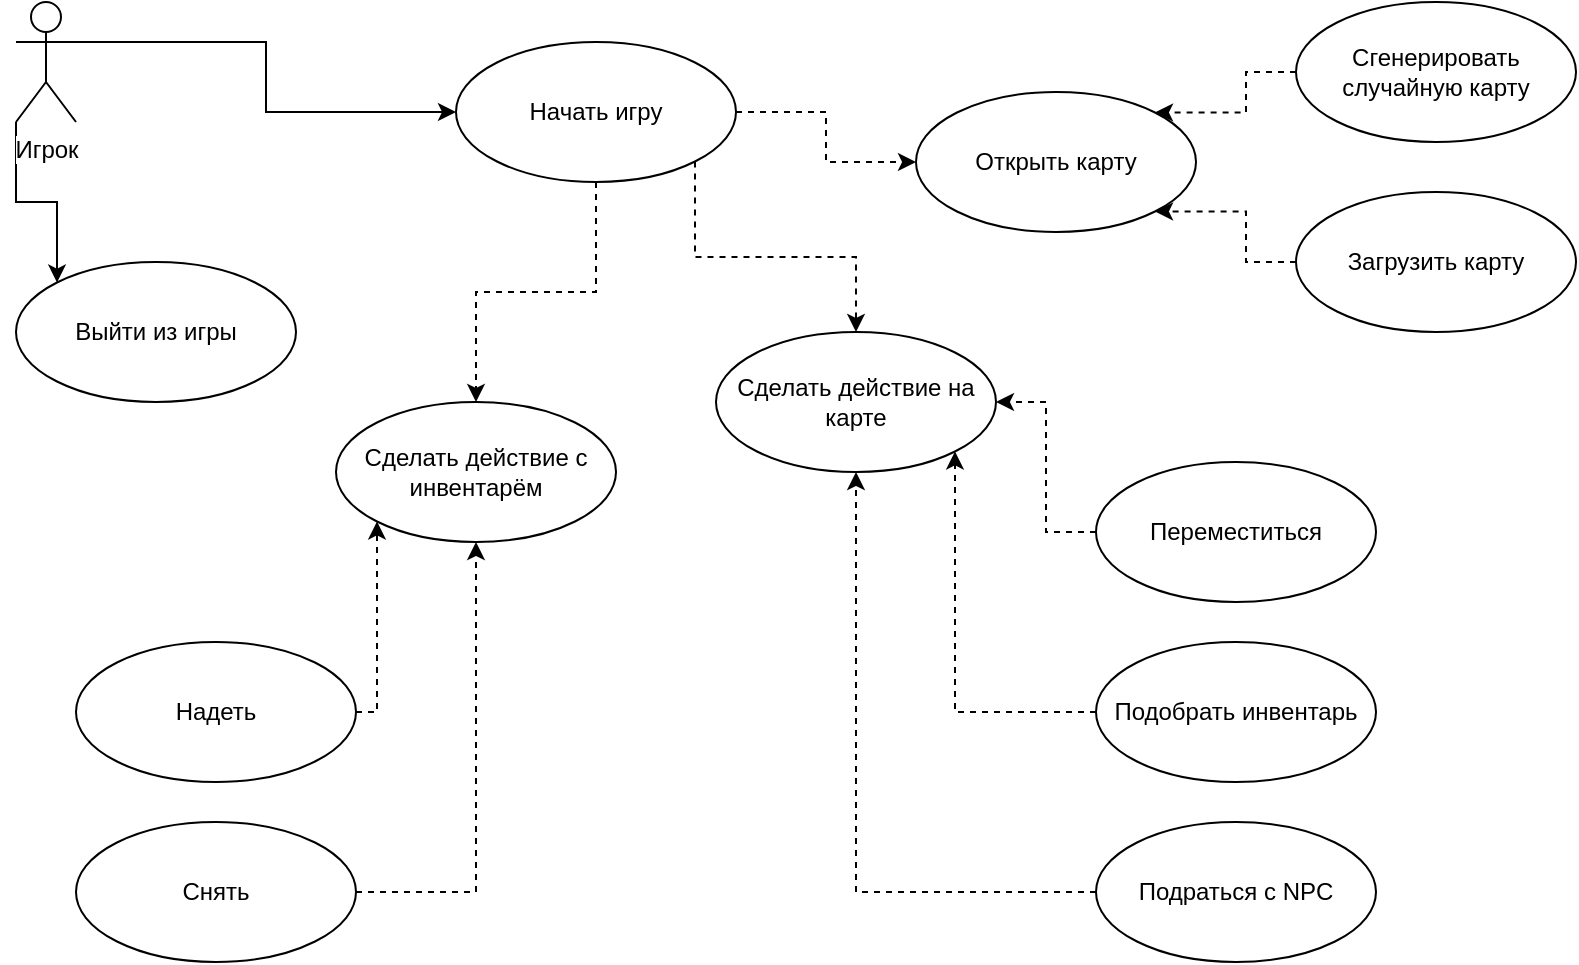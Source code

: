 <mxfile version="10.6.0" type="device"><diagram id="pj-K7wflSxXthYhxRBKL" name="Page-1"><mxGraphModel dx="401" dy="778" grid="1" gridSize="10" guides="1" tooltips="1" connect="1" arrows="1" fold="1" page="1" pageScale="1" pageWidth="827" pageHeight="1169" math="0" shadow="0"><root><mxCell id="0"/><mxCell id="1" parent="0"/><mxCell id="JGLZYxaDr8coj9kzpkR--15" style="edgeStyle=orthogonalEdgeStyle;rounded=0;orthogonalLoop=1;jettySize=auto;html=1;exitX=0;exitY=1;exitDx=0;exitDy=0;exitPerimeter=0;entryX=0;entryY=0;entryDx=0;entryDy=0;" edge="1" parent="1" source="JGLZYxaDr8coj9kzpkR--1" target="JGLZYxaDr8coj9kzpkR--5"><mxGeometry relative="1" as="geometry"><Array as="points"><mxPoint x="20" y="120"/><mxPoint x="41" y="120"/></Array></mxGeometry></mxCell><mxCell id="JGLZYxaDr8coj9kzpkR--42" style="edgeStyle=orthogonalEdgeStyle;rounded=0;orthogonalLoop=1;jettySize=auto;html=1;exitX=1;exitY=0.333;exitDx=0;exitDy=0;exitPerimeter=0;" edge="1" parent="1" source="JGLZYxaDr8coj9kzpkR--1" target="JGLZYxaDr8coj9kzpkR--19"><mxGeometry relative="1" as="geometry"/></mxCell><mxCell id="JGLZYxaDr8coj9kzpkR--1" value="Игрок" style="shape=umlActor;verticalLabelPosition=bottom;labelBackgroundColor=#ffffff;verticalAlign=top;html=1;" vertex="1" parent="1"><mxGeometry x="20" y="20" width="30" height="60" as="geometry"/></mxCell><mxCell id="JGLZYxaDr8coj9kzpkR--4" value="Открыть карту" style="ellipse;whiteSpace=wrap;html=1;" vertex="1" parent="1"><mxGeometry x="470" y="65" width="140" height="70" as="geometry"/></mxCell><mxCell id="JGLZYxaDr8coj9kzpkR--5" value="Выйти из игры" style="ellipse;whiteSpace=wrap;html=1;" vertex="1" parent="1"><mxGeometry x="20" y="150" width="140" height="70" as="geometry"/></mxCell><mxCell id="JGLZYxaDr8coj9kzpkR--20" style="edgeStyle=orthogonalEdgeStyle;rounded=0;orthogonalLoop=1;jettySize=auto;html=1;exitX=0;exitY=0.5;exitDx=0;exitDy=0;entryX=1;entryY=0;entryDx=0;entryDy=0;dashed=1;" edge="1" parent="1" source="JGLZYxaDr8coj9kzpkR--9" target="JGLZYxaDr8coj9kzpkR--4"><mxGeometry relative="1" as="geometry"/></mxCell><mxCell id="JGLZYxaDr8coj9kzpkR--9" value="Сгенерировать случайную карту" style="ellipse;whiteSpace=wrap;html=1;" vertex="1" parent="1"><mxGeometry x="660" y="20" width="140" height="70" as="geometry"/></mxCell><mxCell id="JGLZYxaDr8coj9kzpkR--21" style="edgeStyle=orthogonalEdgeStyle;rounded=0;orthogonalLoop=1;jettySize=auto;html=1;exitX=0;exitY=0.5;exitDx=0;exitDy=0;entryX=1;entryY=1;entryDx=0;entryDy=0;dashed=1;" edge="1" parent="1" source="JGLZYxaDr8coj9kzpkR--10" target="JGLZYxaDr8coj9kzpkR--4"><mxGeometry relative="1" as="geometry"/></mxCell><mxCell id="JGLZYxaDr8coj9kzpkR--10" value="Загрузить карту" style="ellipse;whiteSpace=wrap;html=1;" vertex="1" parent="1"><mxGeometry x="660" y="115" width="140" height="70" as="geometry"/></mxCell><mxCell id="JGLZYxaDr8coj9kzpkR--17" value="Сделать действие на карте" style="ellipse;whiteSpace=wrap;html=1;" vertex="1" parent="1"><mxGeometry x="370" y="185" width="140" height="70" as="geometry"/></mxCell><mxCell id="JGLZYxaDr8coj9kzpkR--31" style="edgeStyle=orthogonalEdgeStyle;rounded=0;orthogonalLoop=1;jettySize=auto;html=1;exitX=1;exitY=0.5;exitDx=0;exitDy=0;dashed=1;" edge="1" parent="1" source="JGLZYxaDr8coj9kzpkR--19" target="JGLZYxaDr8coj9kzpkR--4"><mxGeometry relative="1" as="geometry"/></mxCell><mxCell id="JGLZYxaDr8coj9kzpkR--32" style="edgeStyle=orthogonalEdgeStyle;rounded=0;orthogonalLoop=1;jettySize=auto;html=1;exitX=1;exitY=1;exitDx=0;exitDy=0;entryX=0.5;entryY=0;entryDx=0;entryDy=0;dashed=1;" edge="1" parent="1" source="JGLZYxaDr8coj9kzpkR--19" target="JGLZYxaDr8coj9kzpkR--17"><mxGeometry relative="1" as="geometry"/></mxCell><mxCell id="JGLZYxaDr8coj9kzpkR--33" style="edgeStyle=orthogonalEdgeStyle;rounded=0;orthogonalLoop=1;jettySize=auto;html=1;exitX=0.5;exitY=1;exitDx=0;exitDy=0;dashed=1;" edge="1" parent="1" source="JGLZYxaDr8coj9kzpkR--19" target="JGLZYxaDr8coj9kzpkR--25"><mxGeometry relative="1" as="geometry"/></mxCell><mxCell id="JGLZYxaDr8coj9kzpkR--19" value="Начать игру" style="ellipse;whiteSpace=wrap;html=1;" vertex="1" parent="1"><mxGeometry x="240" y="40" width="140" height="70" as="geometry"/></mxCell><mxCell id="JGLZYxaDr8coj9kzpkR--27" style="edgeStyle=orthogonalEdgeStyle;rounded=0;orthogonalLoop=1;jettySize=auto;html=1;exitX=0;exitY=0.5;exitDx=0;exitDy=0;entryX=1;entryY=0.5;entryDx=0;entryDy=0;dashed=1;" edge="1" parent="1" source="JGLZYxaDr8coj9kzpkR--22" target="JGLZYxaDr8coj9kzpkR--17"><mxGeometry relative="1" as="geometry"/></mxCell><mxCell id="JGLZYxaDr8coj9kzpkR--22" value="Переместиться" style="ellipse;whiteSpace=wrap;html=1;" vertex="1" parent="1"><mxGeometry x="560" y="250" width="140" height="70" as="geometry"/></mxCell><mxCell id="JGLZYxaDr8coj9kzpkR--29" style="edgeStyle=orthogonalEdgeStyle;rounded=0;orthogonalLoop=1;jettySize=auto;html=1;exitX=0;exitY=0.5;exitDx=0;exitDy=0;entryX=0.5;entryY=1;entryDx=0;entryDy=0;dashed=1;" edge="1" parent="1" source="JGLZYxaDr8coj9kzpkR--23" target="JGLZYxaDr8coj9kzpkR--17"><mxGeometry relative="1" as="geometry"/></mxCell><mxCell id="JGLZYxaDr8coj9kzpkR--23" value="&lt;div&gt;Подраться с NPC&lt;/div&gt;" style="ellipse;whiteSpace=wrap;html=1;" vertex="1" parent="1"><mxGeometry x="560" y="430" width="140" height="70" as="geometry"/></mxCell><mxCell id="JGLZYxaDr8coj9kzpkR--28" style="edgeStyle=orthogonalEdgeStyle;rounded=0;orthogonalLoop=1;jettySize=auto;html=1;exitX=0;exitY=0.5;exitDx=0;exitDy=0;entryX=1;entryY=1;entryDx=0;entryDy=0;dashed=1;" edge="1" parent="1" source="JGLZYxaDr8coj9kzpkR--24" target="JGLZYxaDr8coj9kzpkR--17"><mxGeometry relative="1" as="geometry"/></mxCell><mxCell id="JGLZYxaDr8coj9kzpkR--24" value="Подобрать инвентарь" style="ellipse;whiteSpace=wrap;html=1;" vertex="1" parent="1"><mxGeometry x="560" y="340" width="140" height="70" as="geometry"/></mxCell><mxCell id="JGLZYxaDr8coj9kzpkR--25" value="&lt;div&gt;Сделать действие с инвентарём&lt;/div&gt;" style="ellipse;whiteSpace=wrap;html=1;" vertex="1" parent="1"><mxGeometry x="180" y="220" width="140" height="70" as="geometry"/></mxCell><mxCell id="JGLZYxaDr8coj9kzpkR--39" style="edgeStyle=orthogonalEdgeStyle;rounded=0;orthogonalLoop=1;jettySize=auto;html=1;exitX=1;exitY=0.5;exitDx=0;exitDy=0;entryX=0;entryY=1;entryDx=0;entryDy=0;dashed=1;" edge="1" parent="1" source="JGLZYxaDr8coj9kzpkR--34" target="JGLZYxaDr8coj9kzpkR--25"><mxGeometry relative="1" as="geometry"><Array as="points"><mxPoint x="201" y="375"/></Array></mxGeometry></mxCell><mxCell id="JGLZYxaDr8coj9kzpkR--34" value="Надеть" style="ellipse;whiteSpace=wrap;html=1;" vertex="1" parent="1"><mxGeometry x="50" y="340" width="140" height="70" as="geometry"/></mxCell><mxCell id="JGLZYxaDr8coj9kzpkR--40" style="edgeStyle=orthogonalEdgeStyle;rounded=0;orthogonalLoop=1;jettySize=auto;html=1;exitX=1;exitY=0.5;exitDx=0;exitDy=0;dashed=1;" edge="1" parent="1" source="JGLZYxaDr8coj9kzpkR--35" target="JGLZYxaDr8coj9kzpkR--25"><mxGeometry relative="1" as="geometry"/></mxCell><mxCell id="JGLZYxaDr8coj9kzpkR--35" value="Снять" style="ellipse;whiteSpace=wrap;html=1;" vertex="1" parent="1"><mxGeometry x="50" y="430" width="140" height="70" as="geometry"/></mxCell></root></mxGraphModel></diagram></mxfile>